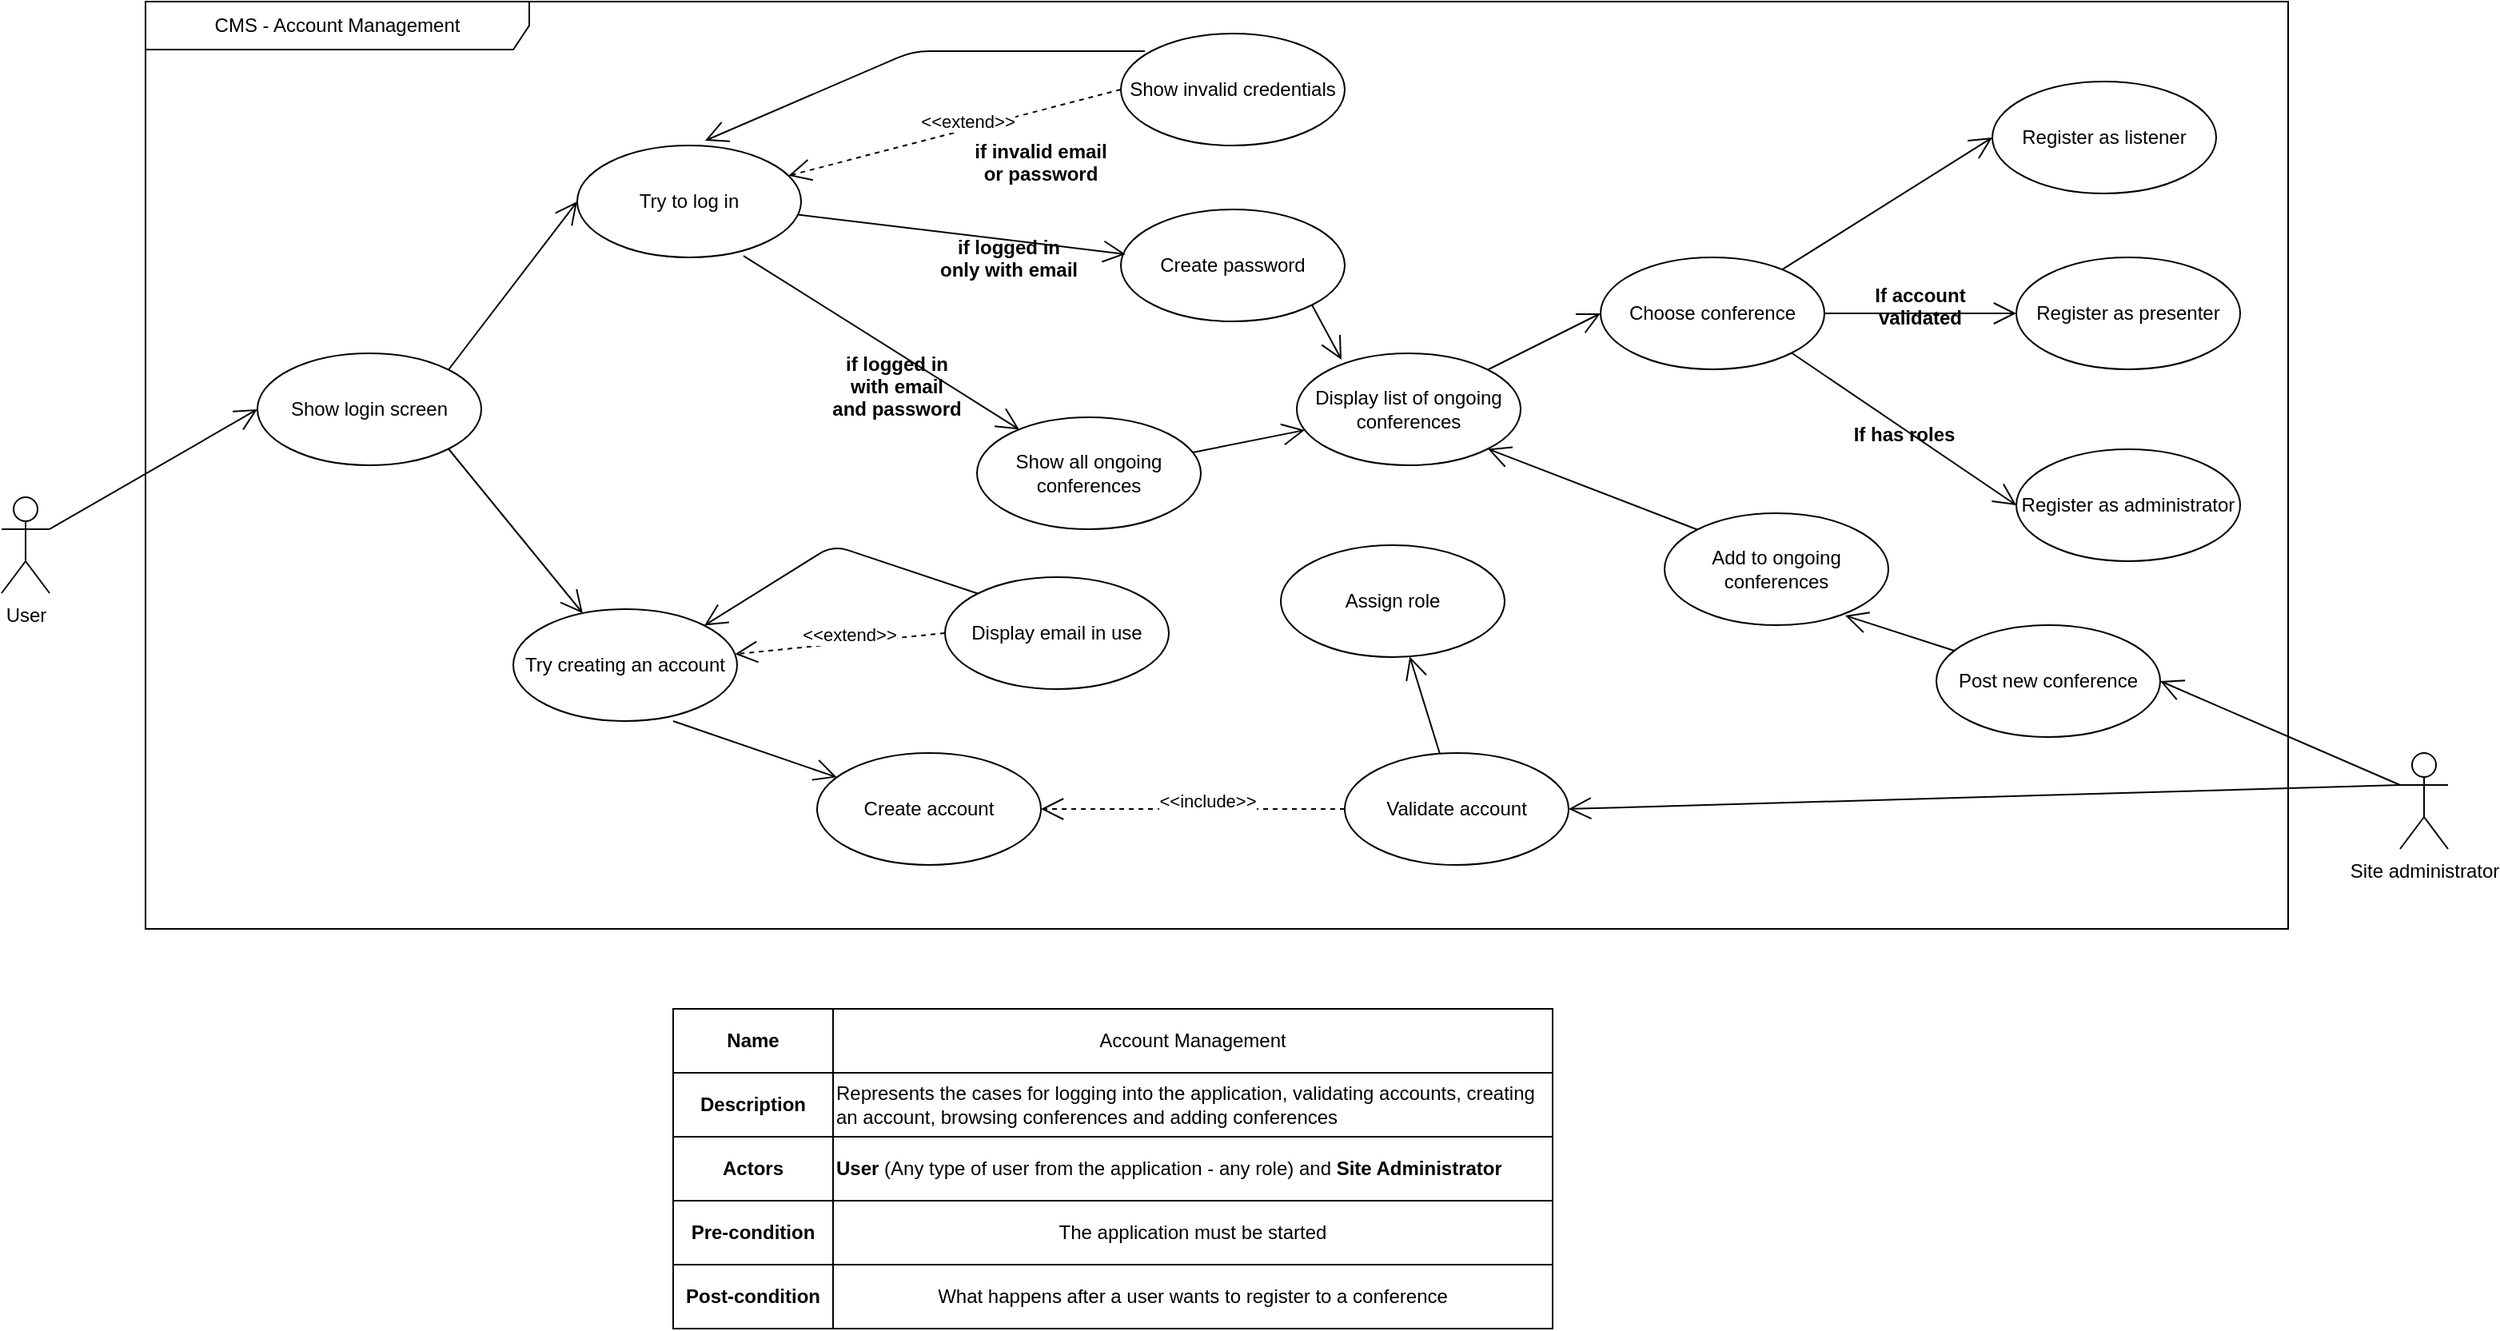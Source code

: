 <mxfile version="14.5.3" type="device"><diagram id="4KiLB5mKGfJC_ssiVV8L" name="Page-1"><mxGraphModel dx="3152" dy="1164" grid="1" gridSize="10" guides="1" tooltips="1" connect="1" arrows="1" fold="1" page="1" pageScale="1" pageWidth="850" pageHeight="1100" math="0" shadow="0"><root><mxCell id="0"/><mxCell id="1" parent="0"/><mxCell id="G-B95ZqFDndmX5m30Jdr-1" value="CMS - Account Management" style="shape=umlFrame;whiteSpace=wrap;html=1;width=240;height=30;" vertex="1" parent="1"><mxGeometry x="-20" y="30" width="1340" height="580" as="geometry"/></mxCell><mxCell id="G-B95ZqFDndmX5m30Jdr-2" value="User" style="shape=umlActor;verticalLabelPosition=bottom;verticalAlign=top;html=1;" vertex="1" parent="1"><mxGeometry x="-110" y="340" width="30" height="60" as="geometry"/></mxCell><mxCell id="G-B95ZqFDndmX5m30Jdr-3" value="Show login screen" style="ellipse;whiteSpace=wrap;html=1;" vertex="1" parent="1"><mxGeometry x="50" y="250" width="140" height="70" as="geometry"/></mxCell><mxCell id="G-B95ZqFDndmX5m30Jdr-4" value="Try to log in" style="ellipse;whiteSpace=wrap;html=1;" vertex="1" parent="1"><mxGeometry x="250" y="120" width="140" height="70" as="geometry"/></mxCell><mxCell id="G-B95ZqFDndmX5m30Jdr-5" value="Try creating an account" style="ellipse;whiteSpace=wrap;html=1;" vertex="1" parent="1"><mxGeometry x="210" y="410" width="140" height="70" as="geometry"/></mxCell><mxCell id="G-B95ZqFDndmX5m30Jdr-6" value="Create password" style="ellipse;whiteSpace=wrap;html=1;" vertex="1" parent="1"><mxGeometry x="590" y="160" width="140" height="70" as="geometry"/></mxCell><mxCell id="G-B95ZqFDndmX5m30Jdr-7" value="Show invalid credentials" style="ellipse;whiteSpace=wrap;html=1;" vertex="1" parent="1"><mxGeometry x="590" y="50" width="140" height="70" as="geometry"/></mxCell><mxCell id="G-B95ZqFDndmX5m30Jdr-8" value="Choose conference" style="ellipse;whiteSpace=wrap;html=1;" vertex="1" parent="1"><mxGeometry x="890" y="190" width="140" height="70" as="geometry"/></mxCell><mxCell id="G-B95ZqFDndmX5m30Jdr-9" value="&amp;lt;&amp;lt;extend&amp;gt;&amp;gt;" style="endArrow=open;endSize=12;dashed=1;html=1;exitX=0;exitY=0.5;exitDx=0;exitDy=0;" edge="1" parent="1" source="G-B95ZqFDndmX5m30Jdr-7" target="G-B95ZqFDndmX5m30Jdr-4"><mxGeometry x="-0.091" y="-5" width="160" relative="1" as="geometry"><mxPoint x="490" y="150" as="sourcePoint"/><mxPoint x="650" y="150" as="targetPoint"/><Array as="points"/><mxPoint as="offset"/></mxGeometry></mxCell><mxCell id="G-B95ZqFDndmX5m30Jdr-10" value="if invalid email&#10;or password" style="text;align=center;fontStyle=1;verticalAlign=middle;spacingLeft=3;spacingRight=3;strokeColor=none;rotatable=0;points=[[0,0.5],[1,0.5]];portConstraint=eastwest;" vertex="1" parent="1"><mxGeometry x="500" y="100" width="80" height="60" as="geometry"/></mxCell><mxCell id="G-B95ZqFDndmX5m30Jdr-11" value="Show all ongoing conferences" style="ellipse;whiteSpace=wrap;html=1;" vertex="1" parent="1"><mxGeometry x="500" y="290" width="140" height="70" as="geometry"/></mxCell><mxCell id="G-B95ZqFDndmX5m30Jdr-13" value="if logged in&#10;only with email" style="text;align=center;fontStyle=1;verticalAlign=middle;spacingLeft=3;spacingRight=3;strokeColor=none;rotatable=0;points=[[0,0.5],[1,0.5]];portConstraint=eastwest;" vertex="1" parent="1"><mxGeometry x="480" y="160" width="80" height="60" as="geometry"/></mxCell><mxCell id="G-B95ZqFDndmX5m30Jdr-15" value="if logged in&#10;with email&#10;and password" style="text;align=center;fontStyle=1;verticalAlign=middle;spacingLeft=3;spacingRight=3;strokeColor=none;rotatable=0;points=[[0,0.5],[1,0.5]];portConstraint=eastwest;" vertex="1" parent="1"><mxGeometry x="410" y="240" width="80" height="60" as="geometry"/></mxCell><mxCell id="G-B95ZqFDndmX5m30Jdr-16" value="Display list of ongoing conferences" style="ellipse;whiteSpace=wrap;html=1;" vertex="1" parent="1"><mxGeometry x="700" y="250" width="140" height="70" as="geometry"/></mxCell><mxCell id="G-B95ZqFDndmX5m30Jdr-17" value="" style="endArrow=open;endFill=1;endSize=12;html=1;exitX=1;exitY=1;exitDx=0;exitDy=0;entryX=0.2;entryY=0.057;entryDx=0;entryDy=0;entryPerimeter=0;" edge="1" parent="1" source="G-B95ZqFDndmX5m30Jdr-6" target="G-B95ZqFDndmX5m30Jdr-16"><mxGeometry width="160" relative="1" as="geometry"><mxPoint x="340" y="360" as="sourcePoint"/><mxPoint x="500" y="360" as="targetPoint"/></mxGeometry></mxCell><mxCell id="G-B95ZqFDndmX5m30Jdr-18" value="" style="endArrow=open;endFill=1;endSize=12;html=1;" edge="1" parent="1" source="G-B95ZqFDndmX5m30Jdr-11" target="G-B95ZqFDndmX5m30Jdr-16"><mxGeometry width="160" relative="1" as="geometry"><mxPoint x="694.497" y="230.749" as="sourcePoint"/><mxPoint x="725.666" y="264.221" as="targetPoint"/></mxGeometry></mxCell><mxCell id="G-B95ZqFDndmX5m30Jdr-19" value="" style="endArrow=open;endFill=1;endSize=12;html=1;entryX=0;entryY=0.5;entryDx=0;entryDy=0;exitX=1;exitY=0;exitDx=0;exitDy=0;" edge="1" parent="1" source="G-B95ZqFDndmX5m30Jdr-3" target="G-B95ZqFDndmX5m30Jdr-4"><mxGeometry width="160" relative="1" as="geometry"><mxPoint x="80" y="160" as="sourcePoint"/><mxPoint x="240" y="160" as="targetPoint"/></mxGeometry></mxCell><mxCell id="G-B95ZqFDndmX5m30Jdr-20" value="" style="endArrow=open;endFill=1;endSize=12;html=1;exitX=1;exitY=0.333;exitDx=0;exitDy=0;exitPerimeter=0;entryX=0;entryY=0.5;entryDx=0;entryDy=0;" edge="1" parent="1" source="G-B95ZqFDndmX5m30Jdr-2" target="G-B95ZqFDndmX5m30Jdr-3"><mxGeometry width="160" relative="1" as="geometry"><mxPoint x="30" y="260" as="sourcePoint"/><mxPoint x="190" y="260" as="targetPoint"/></mxGeometry></mxCell><mxCell id="G-B95ZqFDndmX5m30Jdr-21" value="" style="endArrow=open;endFill=1;endSize=12;html=1;exitX=0.107;exitY=0.157;exitDx=0;exitDy=0;exitPerimeter=0;entryX=0.571;entryY=-0.043;entryDx=0;entryDy=0;entryPerimeter=0;" edge="1" parent="1" source="G-B95ZqFDndmX5m30Jdr-7" target="G-B95ZqFDndmX5m30Jdr-4"><mxGeometry width="160" relative="1" as="geometry"><mxPoint x="180" y="290" as="sourcePoint"/><mxPoint x="340" y="290" as="targetPoint"/><Array as="points"><mxPoint x="460" y="61"/></Array></mxGeometry></mxCell><mxCell id="G-B95ZqFDndmX5m30Jdr-22" value="" style="endArrow=open;endFill=1;endSize=12;html=1;exitX=1;exitY=1;exitDx=0;exitDy=0;" edge="1" parent="1" source="G-B95ZqFDndmX5m30Jdr-3" target="G-B95ZqFDndmX5m30Jdr-5"><mxGeometry width="160" relative="1" as="geometry"><mxPoint x="580" y="600" as="sourcePoint"/><mxPoint x="740" y="600" as="targetPoint"/></mxGeometry></mxCell><mxCell id="G-B95ZqFDndmX5m30Jdr-23" value="" style="endArrow=open;endFill=1;endSize=12;html=1;entryX=1;entryY=0;entryDx=0;entryDy=0;exitX=0;exitY=0;exitDx=0;exitDy=0;" edge="1" parent="1" source="G-B95ZqFDndmX5m30Jdr-30" target="G-B95ZqFDndmX5m30Jdr-5"><mxGeometry width="160" relative="1" as="geometry"><mxPoint x="370" y="359.5" as="sourcePoint"/><mxPoint x="530" y="359" as="targetPoint"/><Array as="points"><mxPoint x="410" y="370"/></Array></mxGeometry></mxCell><mxCell id="G-B95ZqFDndmX5m30Jdr-24" value="" style="endArrow=open;endFill=1;endSize=12;html=1;entryX=0.021;entryY=0.4;entryDx=0;entryDy=0;entryPerimeter=0;" edge="1" parent="1" source="G-B95ZqFDndmX5m30Jdr-4" target="G-B95ZqFDndmX5m30Jdr-6"><mxGeometry width="160" relative="1" as="geometry"><mxPoint x="420" y="170" as="sourcePoint"/><mxPoint x="580" y="170" as="targetPoint"/></mxGeometry></mxCell><mxCell id="G-B95ZqFDndmX5m30Jdr-25" value="" style="endArrow=open;endFill=1;endSize=12;html=1;exitX=0.743;exitY=0.986;exitDx=0;exitDy=0;exitPerimeter=0;" edge="1" parent="1" source="G-B95ZqFDndmX5m30Jdr-4" target="G-B95ZqFDndmX5m30Jdr-11"><mxGeometry width="160" relative="1" as="geometry"><mxPoint x="380" y="240" as="sourcePoint"/><mxPoint x="540" y="240" as="targetPoint"/></mxGeometry></mxCell><mxCell id="G-B95ZqFDndmX5m30Jdr-26" value="" style="endArrow=open;endFill=1;endSize=12;html=1;exitX=0.714;exitY=1;exitDx=0;exitDy=0;exitPerimeter=0;" edge="1" parent="1" source="G-B95ZqFDndmX5m30Jdr-5" target="G-B95ZqFDndmX5m30Jdr-29"><mxGeometry width="160" relative="1" as="geometry"><mxPoint x="210" y="490" as="sourcePoint"/><mxPoint x="370" y="490" as="targetPoint"/></mxGeometry></mxCell><mxCell id="G-B95ZqFDndmX5m30Jdr-28" value="Assign role" style="ellipse;whiteSpace=wrap;html=1;" vertex="1" parent="1"><mxGeometry x="690" y="370" width="140" height="70" as="geometry"/></mxCell><mxCell id="G-B95ZqFDndmX5m30Jdr-29" value="Create account" style="ellipse;whiteSpace=wrap;html=1;" vertex="1" parent="1"><mxGeometry x="400" y="500" width="140" height="70" as="geometry"/></mxCell><mxCell id="G-B95ZqFDndmX5m30Jdr-30" value="Display email in use" style="ellipse;whiteSpace=wrap;html=1;" vertex="1" parent="1"><mxGeometry x="480" y="390" width="140" height="70" as="geometry"/></mxCell><mxCell id="G-B95ZqFDndmX5m30Jdr-31" value="Validate account" style="ellipse;whiteSpace=wrap;html=1;" vertex="1" parent="1"><mxGeometry x="730" y="500" width="140" height="70" as="geometry"/></mxCell><mxCell id="G-B95ZqFDndmX5m30Jdr-32" value="&amp;lt;&amp;lt;include&amp;gt;&amp;gt;" style="endArrow=open;endSize=12;dashed=1;html=1;entryX=1;entryY=0.5;entryDx=0;entryDy=0;exitX=0;exitY=0.5;exitDx=0;exitDy=0;" edge="1" parent="1" source="G-B95ZqFDndmX5m30Jdr-31" target="G-B95ZqFDndmX5m30Jdr-29"><mxGeometry x="-0.091" y="-5" width="160" relative="1" as="geometry"><mxPoint x="634" y="545" as="sourcePoint"/><mxPoint x="460" y="476.01" as="targetPoint"/><Array as="points"/><mxPoint as="offset"/></mxGeometry></mxCell><mxCell id="G-B95ZqFDndmX5m30Jdr-33" value="&amp;lt;&amp;lt;extend&amp;gt;&amp;gt;" style="endArrow=open;endSize=12;dashed=1;html=1;exitX=0;exitY=0.5;exitDx=0;exitDy=0;" edge="1" parent="1" source="G-B95ZqFDndmX5m30Jdr-30" target="G-B95ZqFDndmX5m30Jdr-5"><mxGeometry x="-0.091" y="-5" width="160" relative="1" as="geometry"><mxPoint x="420" y="398" as="sourcePoint"/><mxPoint x="642.02" y="393.01" as="targetPoint"/><Array as="points"/><mxPoint as="offset"/></mxGeometry></mxCell><mxCell id="G-B95ZqFDndmX5m30Jdr-39" value="" style="endArrow=open;endFill=1;endSize=12;html=1;" edge="1" parent="1" source="G-B95ZqFDndmX5m30Jdr-31" target="G-B95ZqFDndmX5m30Jdr-28"><mxGeometry width="160" relative="1" as="geometry"><mxPoint x="710" y="440" as="sourcePoint"/><mxPoint x="795.31" y="514.611" as="targetPoint"/></mxGeometry></mxCell><mxCell id="G-B95ZqFDndmX5m30Jdr-40" value="" style="endArrow=open;endFill=1;endSize=12;html=1;entryX=0;entryY=0.5;entryDx=0;entryDy=0;" edge="1" parent="1" source="G-B95ZqFDndmX5m30Jdr-8" target="G-B95ZqFDndmX5m30Jdr-46"><mxGeometry width="160" relative="1" as="geometry"><mxPoint x="900" y="140" as="sourcePoint"/><mxPoint x="1060" y="140" as="targetPoint"/></mxGeometry></mxCell><mxCell id="G-B95ZqFDndmX5m30Jdr-41" value="" style="endArrow=open;endFill=1;endSize=12;html=1;exitX=0;exitY=0.333;exitDx=0;exitDy=0;exitPerimeter=0;entryX=1;entryY=0.5;entryDx=0;entryDy=0;" edge="1" parent="1" source="G-B95ZqFDndmX5m30Jdr-58" target="G-B95ZqFDndmX5m30Jdr-47"><mxGeometry width="160" relative="1" as="geometry"><mxPoint x="700" y="680" as="sourcePoint"/><mxPoint x="860" y="680" as="targetPoint"/></mxGeometry></mxCell><mxCell id="G-B95ZqFDndmX5m30Jdr-43" value="" style="endArrow=open;endFill=1;endSize=12;html=1;entryX=0;entryY=0.5;entryDx=0;entryDy=0;" edge="1" parent="1" source="G-B95ZqFDndmX5m30Jdr-16" target="G-B95ZqFDndmX5m30Jdr-8"><mxGeometry width="160" relative="1" as="geometry"><mxPoint x="740" y="129.5" as="sourcePoint"/><mxPoint x="900" y="129.5" as="targetPoint"/></mxGeometry></mxCell><mxCell id="G-B95ZqFDndmX5m30Jdr-44" value="Add to ongoing conferences" style="ellipse;whiteSpace=wrap;html=1;" vertex="1" parent="1"><mxGeometry x="930" y="350" width="140" height="70" as="geometry"/></mxCell><mxCell id="G-B95ZqFDndmX5m30Jdr-45" value="Register as presenter" style="ellipse;whiteSpace=wrap;html=1;" vertex="1" parent="1"><mxGeometry x="1150" y="190" width="140" height="70" as="geometry"/></mxCell><mxCell id="G-B95ZqFDndmX5m30Jdr-46" value="Register as listener" style="ellipse;whiteSpace=wrap;html=1;" vertex="1" parent="1"><mxGeometry x="1135" y="80" width="140" height="70" as="geometry"/></mxCell><mxCell id="G-B95ZqFDndmX5m30Jdr-47" value="Post new conference" style="ellipse;whiteSpace=wrap;html=1;" vertex="1" parent="1"><mxGeometry x="1100" y="420" width="140" height="70" as="geometry"/></mxCell><mxCell id="G-B95ZqFDndmX5m30Jdr-48" value="Register as administrator" style="ellipse;whiteSpace=wrap;html=1;" vertex="1" parent="1"><mxGeometry x="1150" y="310" width="140" height="70" as="geometry"/></mxCell><mxCell id="G-B95ZqFDndmX5m30Jdr-49" value="" style="endArrow=open;endFill=1;endSize=12;html=1;exitX=1;exitY=0.5;exitDx=0;exitDy=0;entryX=0;entryY=0.5;entryDx=0;entryDy=0;" edge="1" parent="1" source="G-B95ZqFDndmX5m30Jdr-8" target="G-B95ZqFDndmX5m30Jdr-45"><mxGeometry width="160" relative="1" as="geometry"><mxPoint x="950" y="319" as="sourcePoint"/><mxPoint x="1110" y="319" as="targetPoint"/></mxGeometry></mxCell><mxCell id="G-B95ZqFDndmX5m30Jdr-50" value="" style="endArrow=open;endFill=1;endSize=12;html=1;exitX=0;exitY=0.333;exitDx=0;exitDy=0;exitPerimeter=0;entryX=1;entryY=0.5;entryDx=0;entryDy=0;" edge="1" parent="1" source="G-B95ZqFDndmX5m30Jdr-58" target="G-B95ZqFDndmX5m30Jdr-31"><mxGeometry width="160" relative="1" as="geometry"><mxPoint x="870" y="634.5" as="sourcePoint"/><mxPoint x="1030" y="634.5" as="targetPoint"/></mxGeometry></mxCell><mxCell id="G-B95ZqFDndmX5m30Jdr-51" value="" style="endArrow=open;endFill=1;endSize=12;html=1;exitX=1;exitY=1;exitDx=0;exitDy=0;entryX=0;entryY=0.5;entryDx=0;entryDy=0;" edge="1" parent="1" source="G-B95ZqFDndmX5m30Jdr-8" target="G-B95ZqFDndmX5m30Jdr-48"><mxGeometry width="160" relative="1" as="geometry"><mxPoint x="940" y="340" as="sourcePoint"/><mxPoint x="1100" y="340" as="targetPoint"/></mxGeometry></mxCell><mxCell id="G-B95ZqFDndmX5m30Jdr-53" value="If has roles" style="text;align=center;fontStyle=1;verticalAlign=middle;spacingLeft=3;spacingRight=3;strokeColor=none;rotatable=0;points=[[0,0.5],[1,0.5]];portConstraint=eastwest;" vertex="1" parent="1"><mxGeometry x="1040" y="270" width="80" height="60" as="geometry"/></mxCell><mxCell id="G-B95ZqFDndmX5m30Jdr-55" value="If account&#10;validated" style="text;align=center;fontStyle=1;verticalAlign=middle;spacingLeft=3;spacingRight=3;strokeColor=none;rotatable=0;points=[[0,0.5],[1,0.5]];portConstraint=eastwest;" vertex="1" parent="1"><mxGeometry x="1050" y="190" width="80" height="60" as="geometry"/></mxCell><mxCell id="G-B95ZqFDndmX5m30Jdr-58" value="Site administrator" style="shape=umlActor;verticalLabelPosition=bottom;verticalAlign=top;html=1;" vertex="1" parent="1"><mxGeometry x="1390" y="500" width="30" height="60" as="geometry"/></mxCell><mxCell id="G-B95ZqFDndmX5m30Jdr-60" value="" style="endArrow=open;endFill=1;endSize=12;html=1;exitX=0;exitY=0;exitDx=0;exitDy=0;entryX=1;entryY=1;entryDx=0;entryDy=0;" edge="1" parent="1" source="G-B95ZqFDndmX5m30Jdr-44" target="G-B95ZqFDndmX5m30Jdr-16"><mxGeometry width="160" relative="1" as="geometry"><mxPoint x="770" y="610" as="sourcePoint"/><mxPoint x="930" y="610" as="targetPoint"/></mxGeometry></mxCell><mxCell id="G-B95ZqFDndmX5m30Jdr-61" value="" style="endArrow=open;endFill=1;endSize=12;html=1;entryX=0.807;entryY=0.914;entryDx=0;entryDy=0;entryPerimeter=0;" edge="1" parent="1" source="G-B95ZqFDndmX5m30Jdr-47" target="G-B95ZqFDndmX5m30Jdr-44"><mxGeometry width="160" relative="1" as="geometry"><mxPoint x="830" y="470" as="sourcePoint"/><mxPoint x="990" y="470" as="targetPoint"/></mxGeometry></mxCell><mxCell id="G-B95ZqFDndmX5m30Jdr-79" value="" style="shape=table;html=1;whiteSpace=wrap;startSize=0;container=1;collapsible=0;childLayout=tableLayout;" vertex="1" parent="1"><mxGeometry x="310" y="660" width="550" height="200" as="geometry"/></mxCell><mxCell id="G-B95ZqFDndmX5m30Jdr-80" value="" style="shape=partialRectangle;html=1;whiteSpace=wrap;collapsible=0;dropTarget=0;pointerEvents=0;fillColor=none;top=0;left=0;bottom=0;right=0;points=[[0,0.5],[1,0.5]];portConstraint=eastwest;" vertex="1" parent="G-B95ZqFDndmX5m30Jdr-79"><mxGeometry width="550" height="40" as="geometry"/></mxCell><mxCell id="G-B95ZqFDndmX5m30Jdr-81" value="&lt;b&gt;Name&lt;/b&gt;" style="shape=partialRectangle;html=1;whiteSpace=wrap;connectable=0;overflow=hidden;fillColor=none;top=0;left=0;bottom=0;right=0;" vertex="1" parent="G-B95ZqFDndmX5m30Jdr-80"><mxGeometry width="100" height="40" as="geometry"/></mxCell><mxCell id="G-B95ZqFDndmX5m30Jdr-82" value="Account Management" style="shape=partialRectangle;html=1;whiteSpace=wrap;connectable=0;overflow=hidden;fillColor=none;top=0;left=0;bottom=0;right=0;" vertex="1" parent="G-B95ZqFDndmX5m30Jdr-80"><mxGeometry x="100" width="450" height="40" as="geometry"/></mxCell><mxCell id="G-B95ZqFDndmX5m30Jdr-83" value="" style="shape=partialRectangle;html=1;whiteSpace=wrap;collapsible=0;dropTarget=0;pointerEvents=0;fillColor=none;top=0;left=0;bottom=0;right=0;points=[[0,0.5],[1,0.5]];portConstraint=eastwest;" vertex="1" parent="G-B95ZqFDndmX5m30Jdr-79"><mxGeometry y="40" width="550" height="40" as="geometry"/></mxCell><mxCell id="G-B95ZqFDndmX5m30Jdr-84" value="&lt;b&gt;Description&lt;/b&gt;" style="shape=partialRectangle;html=1;whiteSpace=wrap;connectable=0;overflow=hidden;fillColor=none;top=0;left=0;bottom=0;right=0;" vertex="1" parent="G-B95ZqFDndmX5m30Jdr-83"><mxGeometry width="100" height="40" as="geometry"/></mxCell><mxCell id="G-B95ZqFDndmX5m30Jdr-85" value="Represents the cases for logging into the application, validating accounts, creating an account, browsing conferences and adding conferences" style="shape=partialRectangle;html=1;whiteSpace=wrap;connectable=0;overflow=hidden;fillColor=none;top=0;left=0;bottom=0;right=0;align=left;" vertex="1" parent="G-B95ZqFDndmX5m30Jdr-83"><mxGeometry x="100" width="450" height="40" as="geometry"/></mxCell><mxCell id="G-B95ZqFDndmX5m30Jdr-86" value="" style="shape=partialRectangle;html=1;whiteSpace=wrap;collapsible=0;dropTarget=0;pointerEvents=0;fillColor=none;top=0;left=0;bottom=0;right=0;points=[[0,0.5],[1,0.5]];portConstraint=eastwest;" vertex="1" parent="G-B95ZqFDndmX5m30Jdr-79"><mxGeometry y="80" width="550" height="40" as="geometry"/></mxCell><mxCell id="G-B95ZqFDndmX5m30Jdr-87" value="&lt;b&gt;Actors&lt;/b&gt;" style="shape=partialRectangle;html=1;whiteSpace=wrap;connectable=0;overflow=hidden;fillColor=none;top=0;left=0;bottom=0;right=0;" vertex="1" parent="G-B95ZqFDndmX5m30Jdr-86"><mxGeometry width="100" height="40" as="geometry"/></mxCell><mxCell id="G-B95ZqFDndmX5m30Jdr-88" value="&lt;b&gt;User&lt;/b&gt; (Any type of user from the application - any role) and &lt;b&gt;Site Administrator&lt;/b&gt;" style="shape=partialRectangle;html=1;whiteSpace=wrap;connectable=0;overflow=hidden;fillColor=none;top=0;left=0;bottom=0;right=0;align=left;" vertex="1" parent="G-B95ZqFDndmX5m30Jdr-86"><mxGeometry x="100" width="450" height="40" as="geometry"/></mxCell><mxCell id="G-B95ZqFDndmX5m30Jdr-89" value="" style="shape=partialRectangle;html=1;whiteSpace=wrap;collapsible=0;dropTarget=0;pointerEvents=0;fillColor=none;top=0;left=0;bottom=0;right=0;points=[[0,0.5],[1,0.5]];portConstraint=eastwest;" vertex="1" parent="G-B95ZqFDndmX5m30Jdr-79"><mxGeometry y="120" width="550" height="40" as="geometry"/></mxCell><mxCell id="G-B95ZqFDndmX5m30Jdr-90" value="&lt;b&gt;Pre-condition&lt;/b&gt;" style="shape=partialRectangle;html=1;whiteSpace=wrap;connectable=0;overflow=hidden;fillColor=none;top=0;left=0;bottom=0;right=0;" vertex="1" parent="G-B95ZqFDndmX5m30Jdr-89"><mxGeometry width="100" height="40" as="geometry"/></mxCell><mxCell id="G-B95ZqFDndmX5m30Jdr-91" value="The application must be started" style="shape=partialRectangle;html=1;whiteSpace=wrap;connectable=0;overflow=hidden;fillColor=none;top=0;left=0;bottom=0;right=0;" vertex="1" parent="G-B95ZqFDndmX5m30Jdr-89"><mxGeometry x="100" width="450" height="40" as="geometry"/></mxCell><mxCell id="G-B95ZqFDndmX5m30Jdr-92" value="" style="shape=partialRectangle;html=1;whiteSpace=wrap;collapsible=0;dropTarget=0;pointerEvents=0;fillColor=none;top=0;left=0;bottom=0;right=0;points=[[0,0.5],[1,0.5]];portConstraint=eastwest;" vertex="1" parent="G-B95ZqFDndmX5m30Jdr-79"><mxGeometry y="160" width="550" height="40" as="geometry"/></mxCell><mxCell id="G-B95ZqFDndmX5m30Jdr-93" value="&lt;b&gt;Post-condition&lt;/b&gt;" style="shape=partialRectangle;html=1;whiteSpace=wrap;connectable=0;overflow=hidden;fillColor=none;top=0;left=0;bottom=0;right=0;" vertex="1" parent="G-B95ZqFDndmX5m30Jdr-92"><mxGeometry width="100" height="40" as="geometry"/></mxCell><mxCell id="G-B95ZqFDndmX5m30Jdr-94" value="What happens after a user wants to register to a conference" style="shape=partialRectangle;html=1;whiteSpace=wrap;connectable=0;overflow=hidden;fillColor=none;top=0;left=0;bottom=0;right=0;" vertex="1" parent="G-B95ZqFDndmX5m30Jdr-92"><mxGeometry x="100" width="450" height="40" as="geometry"/></mxCell></root></mxGraphModel></diagram></mxfile>